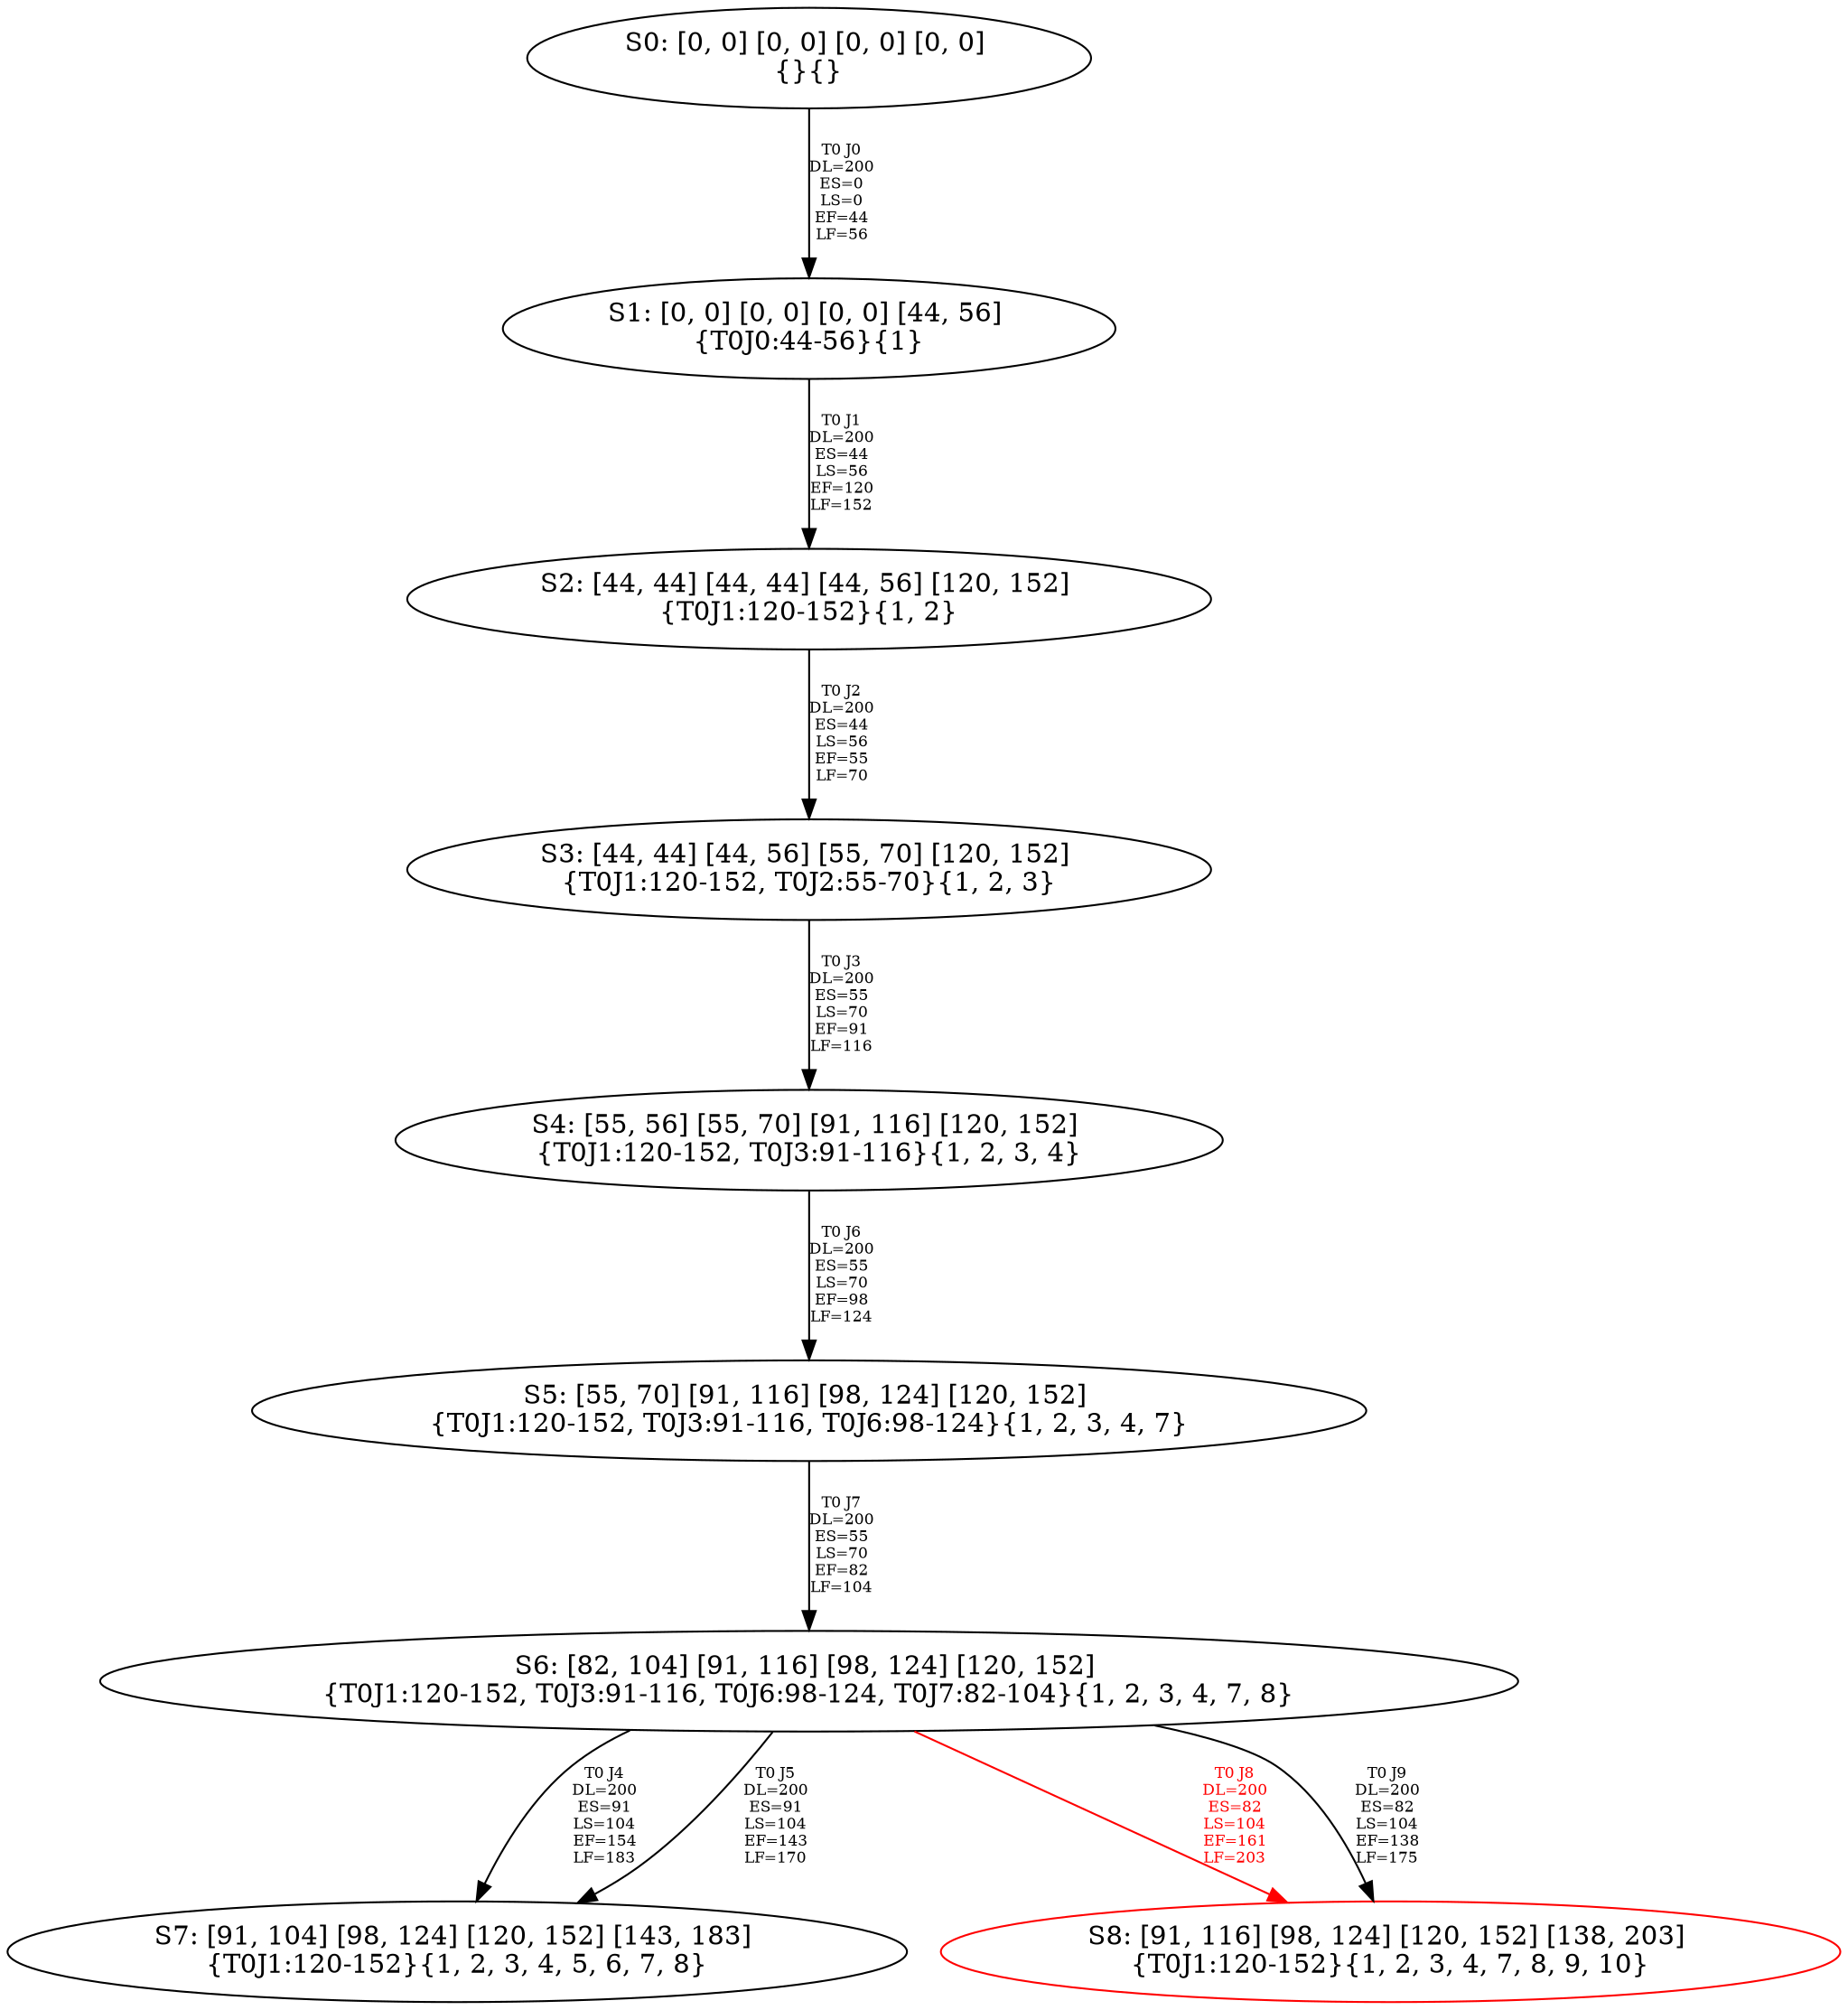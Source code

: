 digraph {
	S0[label="S0: [0, 0] [0, 0] [0, 0] [0, 0] \n{}{}"];
	S1[label="S1: [0, 0] [0, 0] [0, 0] [44, 56] \n{T0J0:44-56}{1}"];
	S2[label="S2: [44, 44] [44, 44] [44, 56] [120, 152] \n{T0J1:120-152}{1, 2}"];
	S3[label="S3: [44, 44] [44, 56] [55, 70] [120, 152] \n{T0J1:120-152, T0J2:55-70}{1, 2, 3}"];
	S4[label="S4: [55, 56] [55, 70] [91, 116] [120, 152] \n{T0J1:120-152, T0J3:91-116}{1, 2, 3, 4}"];
	S5[label="S5: [55, 70] [91, 116] [98, 124] [120, 152] \n{T0J1:120-152, T0J3:91-116, T0J6:98-124}{1, 2, 3, 4, 7}"];
	S6[label="S6: [82, 104] [91, 116] [98, 124] [120, 152] \n{T0J1:120-152, T0J3:91-116, T0J6:98-124, T0J7:82-104}{1, 2, 3, 4, 7, 8}"];
	S7[label="S7: [91, 104] [98, 124] [120, 152] [143, 183] \n{T0J1:120-152}{1, 2, 3, 4, 5, 6, 7, 8}"];
	S8[label="S8: [91, 116] [98, 124] [120, 152] [138, 203] \n{T0J1:120-152}{1, 2, 3, 4, 7, 8, 9, 10}"];
	S0 -> S1[label="T0 J0\nDL=200\nES=0\nLS=0\nEF=44\nLF=56",fontsize=8];
	S1 -> S2[label="T0 J1\nDL=200\nES=44\nLS=56\nEF=120\nLF=152",fontsize=8];
	S2 -> S3[label="T0 J2\nDL=200\nES=44\nLS=56\nEF=55\nLF=70",fontsize=8];
	S3 -> S4[label="T0 J3\nDL=200\nES=55\nLS=70\nEF=91\nLF=116",fontsize=8];
	S4 -> S5[label="T0 J6\nDL=200\nES=55\nLS=70\nEF=98\nLF=124",fontsize=8];
	S5 -> S6[label="T0 J7\nDL=200\nES=55\nLS=70\nEF=82\nLF=104",fontsize=8];
	S6 -> S7[label="T0 J4\nDL=200\nES=91\nLS=104\nEF=154\nLF=183",fontsize=8];
	S6 -> S7[label="T0 J5\nDL=200\nES=91\nLS=104\nEF=143\nLF=170",fontsize=8];
	S6 -> S8[label="T0 J8\nDL=200\nES=82\nLS=104\nEF=161\nLF=203",color=Red,fontcolor=Red,fontsize=8];
S8[color=Red];
	S6 -> S8[label="T0 J9\nDL=200\nES=82\nLS=104\nEF=138\nLF=175",fontsize=8];
}
